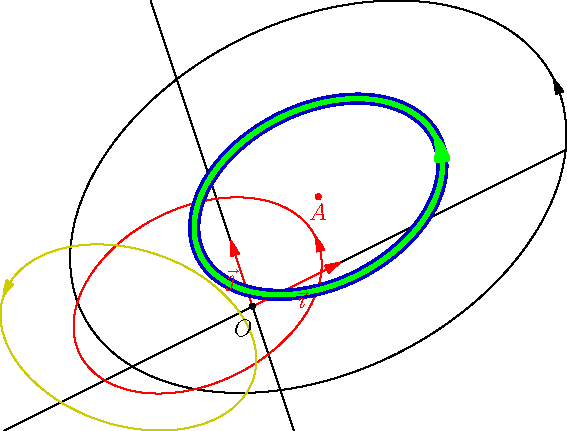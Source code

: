 import geometry;
size(10cm,0);

currentcoordsys=cartesiansystem((2,1),i=(1,0.5),j=(-0.25,.75));
show(currentcoordsys);

point A=(1,1);
dot("$A$",A,S,red);

real a=3, b=2;
ellipse el=ellipse(A,a,b,0);
draw(el,Arrow);

/*<asyxml><view file="modules/geometry.asy" type="ellipse" signature="*(transform,ellipse)"/></asyxml>*/
draw(scale(0.5)*el,red,Arrow);

draw(scale(0.5,A)*el,2mm+0.8*blue);

/*<asyxml><view file="modules/geometry.asy" type="ellipse" signature="/(ellipse,real)"/></asyxml>*/
draw(el/2,0.75mm+green,Arrow(4mm));

// Note that the point 'point(el,0)' is always at the same place relatively to 'el'.
draw(rotateO(135)*el/2,0.8*yellow,Arrow);
